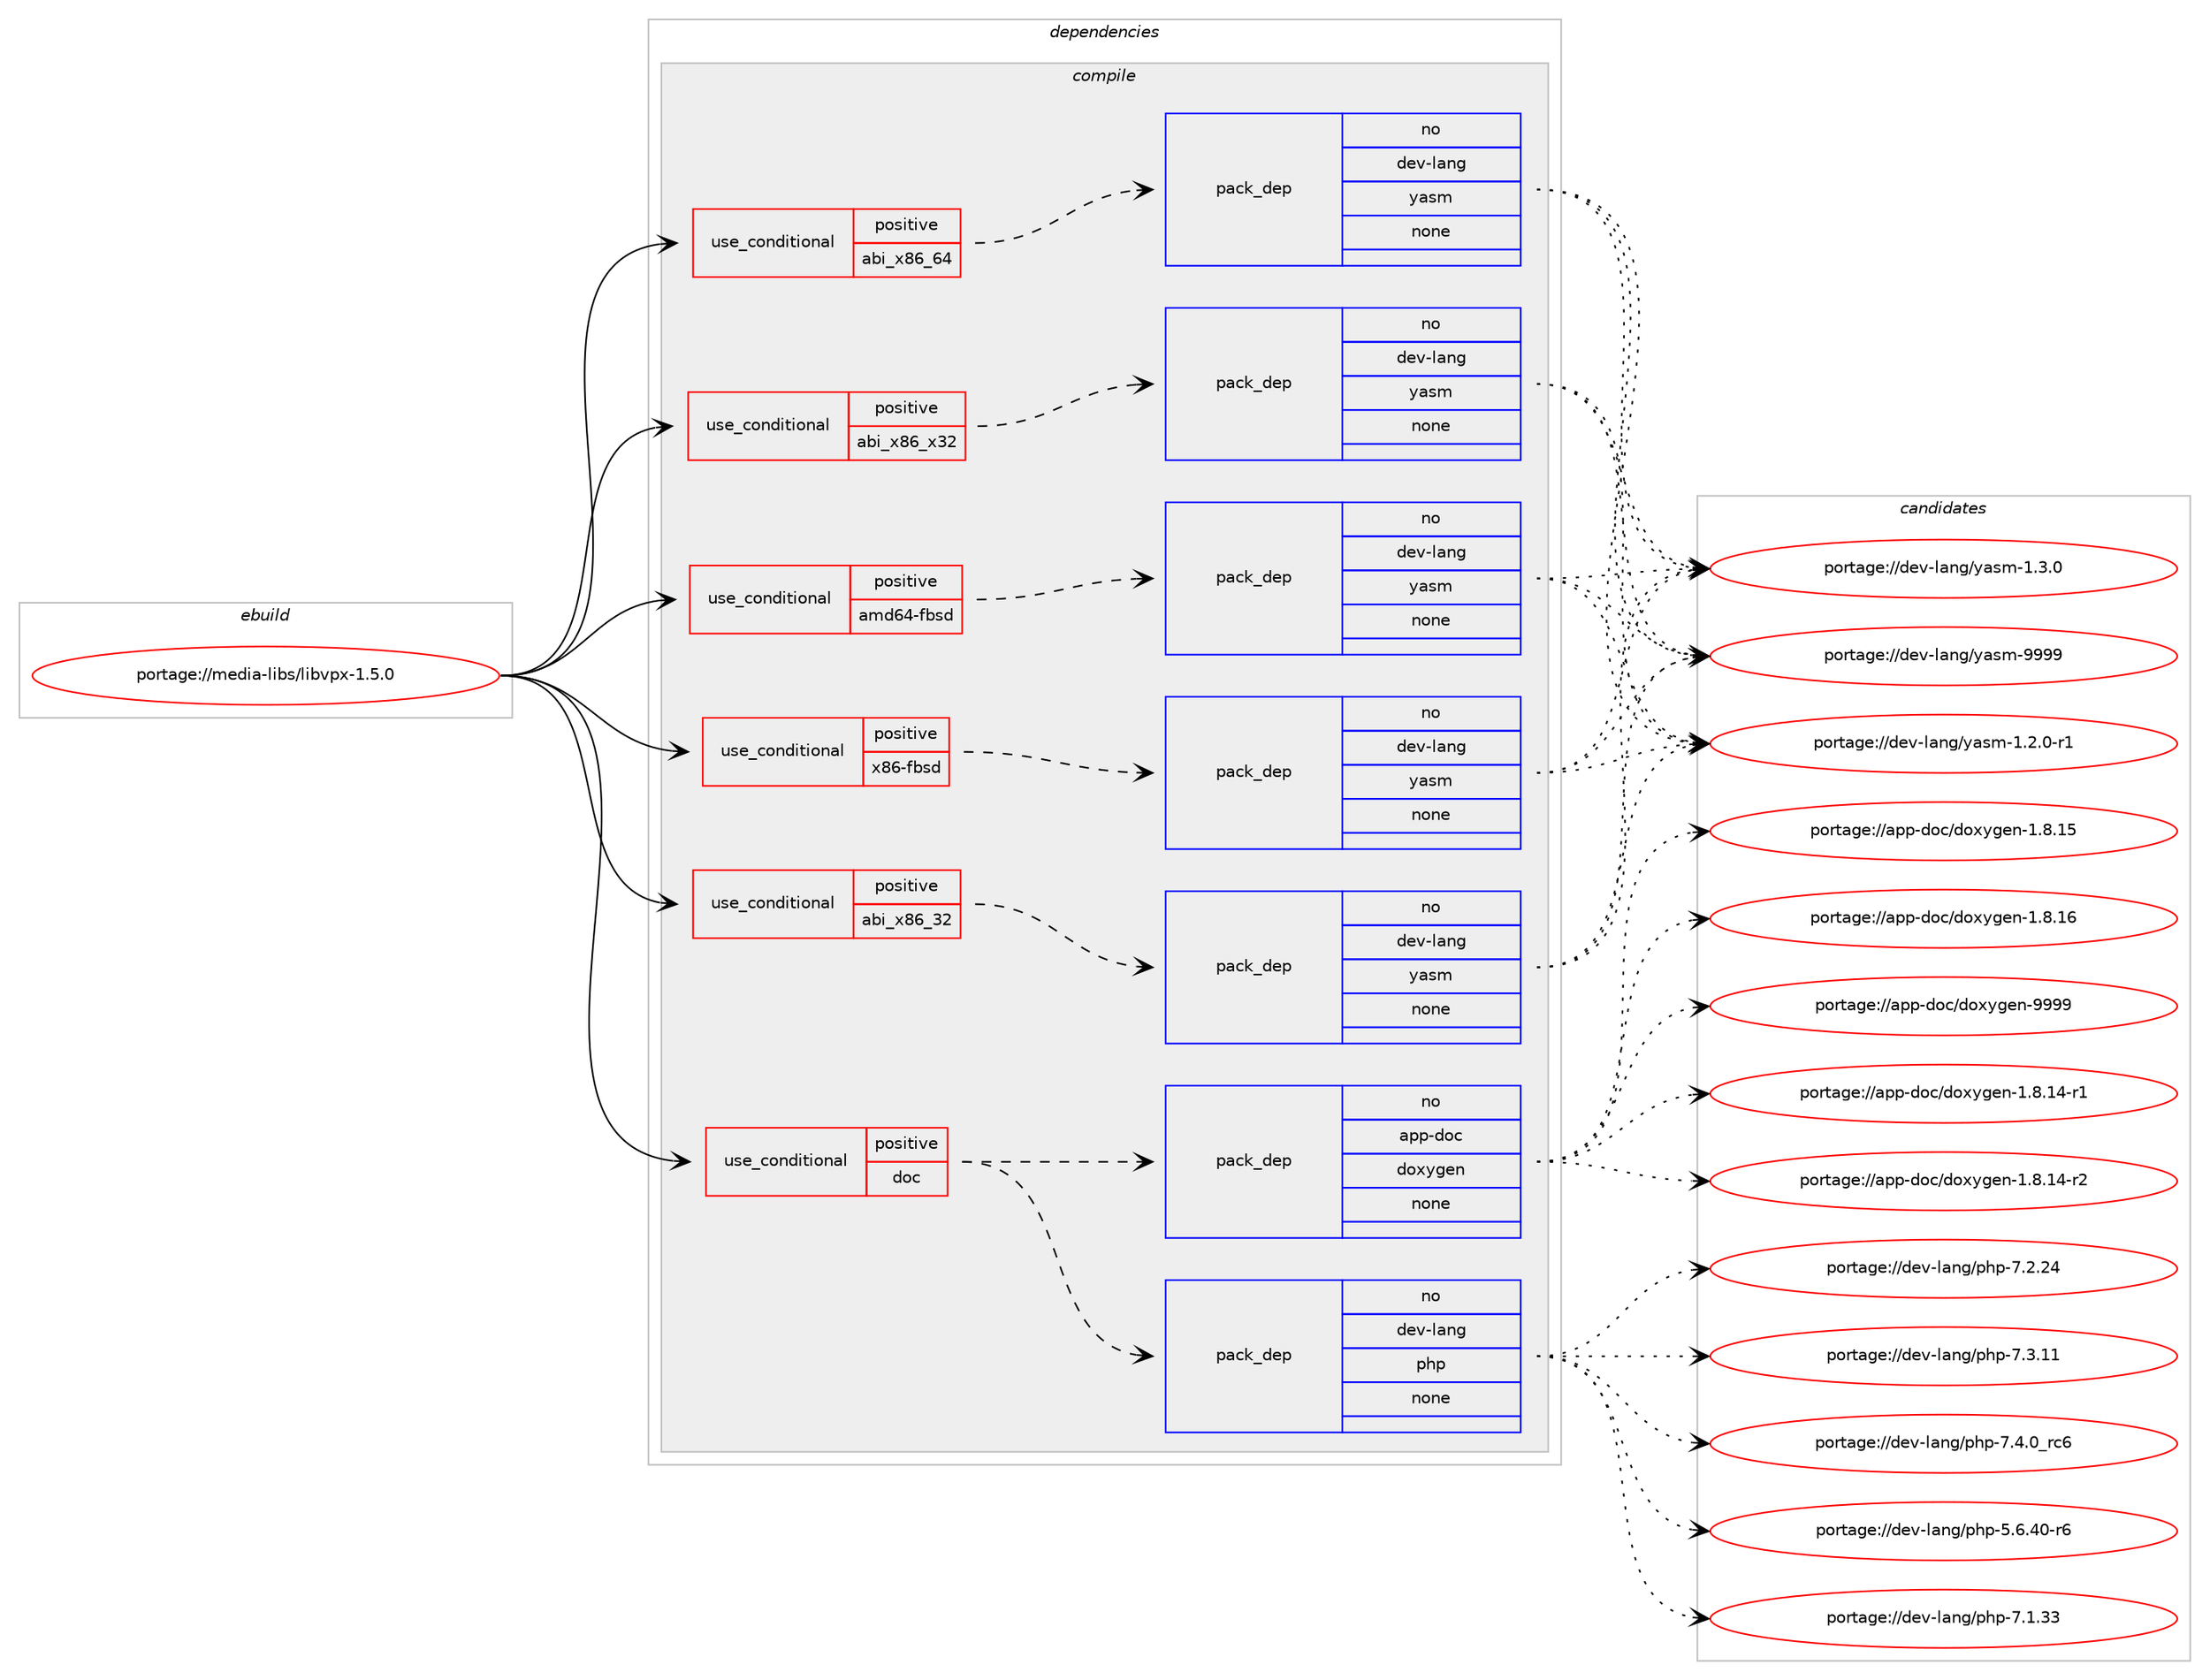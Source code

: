 digraph prolog {

# *************
# Graph options
# *************

newrank=true;
concentrate=true;
compound=true;
graph [rankdir=LR,fontname=Helvetica,fontsize=10,ranksep=1.5];#, ranksep=2.5, nodesep=0.2];
edge  [arrowhead=vee];
node  [fontname=Helvetica,fontsize=10];

# **********
# The ebuild
# **********

subgraph cluster_leftcol {
color=gray;
rank=same;
label=<<i>ebuild</i>>;
id [label="portage://media-libs/libvpx-1.5.0", color=red, width=4, href="../media-libs/libvpx-1.5.0.svg"];
}

# ****************
# The dependencies
# ****************

subgraph cluster_midcol {
color=gray;
label=<<i>dependencies</i>>;
subgraph cluster_compile {
fillcolor="#eeeeee";
style=filled;
label=<<i>compile</i>>;
subgraph cond80349 {
dependency321944 [label=<<TABLE BORDER="0" CELLBORDER="1" CELLSPACING="0" CELLPADDING="4"><TR><TD ROWSPAN="3" CELLPADDING="10">use_conditional</TD></TR><TR><TD>positive</TD></TR><TR><TD>abi_x86_32</TD></TR></TABLE>>, shape=none, color=red];
subgraph pack236343 {
dependency321945 [label=<<TABLE BORDER="0" CELLBORDER="1" CELLSPACING="0" CELLPADDING="4" WIDTH="220"><TR><TD ROWSPAN="6" CELLPADDING="30">pack_dep</TD></TR><TR><TD WIDTH="110">no</TD></TR><TR><TD>dev-lang</TD></TR><TR><TD>yasm</TD></TR><TR><TD>none</TD></TR><TR><TD></TD></TR></TABLE>>, shape=none, color=blue];
}
dependency321944:e -> dependency321945:w [weight=20,style="dashed",arrowhead="vee"];
}
id:e -> dependency321944:w [weight=20,style="solid",arrowhead="vee"];
subgraph cond80350 {
dependency321946 [label=<<TABLE BORDER="0" CELLBORDER="1" CELLSPACING="0" CELLPADDING="4"><TR><TD ROWSPAN="3" CELLPADDING="10">use_conditional</TD></TR><TR><TD>positive</TD></TR><TR><TD>abi_x86_64</TD></TR></TABLE>>, shape=none, color=red];
subgraph pack236344 {
dependency321947 [label=<<TABLE BORDER="0" CELLBORDER="1" CELLSPACING="0" CELLPADDING="4" WIDTH="220"><TR><TD ROWSPAN="6" CELLPADDING="30">pack_dep</TD></TR><TR><TD WIDTH="110">no</TD></TR><TR><TD>dev-lang</TD></TR><TR><TD>yasm</TD></TR><TR><TD>none</TD></TR><TR><TD></TD></TR></TABLE>>, shape=none, color=blue];
}
dependency321946:e -> dependency321947:w [weight=20,style="dashed",arrowhead="vee"];
}
id:e -> dependency321946:w [weight=20,style="solid",arrowhead="vee"];
subgraph cond80351 {
dependency321948 [label=<<TABLE BORDER="0" CELLBORDER="1" CELLSPACING="0" CELLPADDING="4"><TR><TD ROWSPAN="3" CELLPADDING="10">use_conditional</TD></TR><TR><TD>positive</TD></TR><TR><TD>abi_x86_x32</TD></TR></TABLE>>, shape=none, color=red];
subgraph pack236345 {
dependency321949 [label=<<TABLE BORDER="0" CELLBORDER="1" CELLSPACING="0" CELLPADDING="4" WIDTH="220"><TR><TD ROWSPAN="6" CELLPADDING="30">pack_dep</TD></TR><TR><TD WIDTH="110">no</TD></TR><TR><TD>dev-lang</TD></TR><TR><TD>yasm</TD></TR><TR><TD>none</TD></TR><TR><TD></TD></TR></TABLE>>, shape=none, color=blue];
}
dependency321948:e -> dependency321949:w [weight=20,style="dashed",arrowhead="vee"];
}
id:e -> dependency321948:w [weight=20,style="solid",arrowhead="vee"];
subgraph cond80352 {
dependency321950 [label=<<TABLE BORDER="0" CELLBORDER="1" CELLSPACING="0" CELLPADDING="4"><TR><TD ROWSPAN="3" CELLPADDING="10">use_conditional</TD></TR><TR><TD>positive</TD></TR><TR><TD>amd64-fbsd</TD></TR></TABLE>>, shape=none, color=red];
subgraph pack236346 {
dependency321951 [label=<<TABLE BORDER="0" CELLBORDER="1" CELLSPACING="0" CELLPADDING="4" WIDTH="220"><TR><TD ROWSPAN="6" CELLPADDING="30">pack_dep</TD></TR><TR><TD WIDTH="110">no</TD></TR><TR><TD>dev-lang</TD></TR><TR><TD>yasm</TD></TR><TR><TD>none</TD></TR><TR><TD></TD></TR></TABLE>>, shape=none, color=blue];
}
dependency321950:e -> dependency321951:w [weight=20,style="dashed",arrowhead="vee"];
}
id:e -> dependency321950:w [weight=20,style="solid",arrowhead="vee"];
subgraph cond80353 {
dependency321952 [label=<<TABLE BORDER="0" CELLBORDER="1" CELLSPACING="0" CELLPADDING="4"><TR><TD ROWSPAN="3" CELLPADDING="10">use_conditional</TD></TR><TR><TD>positive</TD></TR><TR><TD>doc</TD></TR></TABLE>>, shape=none, color=red];
subgraph pack236347 {
dependency321953 [label=<<TABLE BORDER="0" CELLBORDER="1" CELLSPACING="0" CELLPADDING="4" WIDTH="220"><TR><TD ROWSPAN="6" CELLPADDING="30">pack_dep</TD></TR><TR><TD WIDTH="110">no</TD></TR><TR><TD>app-doc</TD></TR><TR><TD>doxygen</TD></TR><TR><TD>none</TD></TR><TR><TD></TD></TR></TABLE>>, shape=none, color=blue];
}
dependency321952:e -> dependency321953:w [weight=20,style="dashed",arrowhead="vee"];
subgraph pack236348 {
dependency321954 [label=<<TABLE BORDER="0" CELLBORDER="1" CELLSPACING="0" CELLPADDING="4" WIDTH="220"><TR><TD ROWSPAN="6" CELLPADDING="30">pack_dep</TD></TR><TR><TD WIDTH="110">no</TD></TR><TR><TD>dev-lang</TD></TR><TR><TD>php</TD></TR><TR><TD>none</TD></TR><TR><TD></TD></TR></TABLE>>, shape=none, color=blue];
}
dependency321952:e -> dependency321954:w [weight=20,style="dashed",arrowhead="vee"];
}
id:e -> dependency321952:w [weight=20,style="solid",arrowhead="vee"];
subgraph cond80354 {
dependency321955 [label=<<TABLE BORDER="0" CELLBORDER="1" CELLSPACING="0" CELLPADDING="4"><TR><TD ROWSPAN="3" CELLPADDING="10">use_conditional</TD></TR><TR><TD>positive</TD></TR><TR><TD>x86-fbsd</TD></TR></TABLE>>, shape=none, color=red];
subgraph pack236349 {
dependency321956 [label=<<TABLE BORDER="0" CELLBORDER="1" CELLSPACING="0" CELLPADDING="4" WIDTH="220"><TR><TD ROWSPAN="6" CELLPADDING="30">pack_dep</TD></TR><TR><TD WIDTH="110">no</TD></TR><TR><TD>dev-lang</TD></TR><TR><TD>yasm</TD></TR><TR><TD>none</TD></TR><TR><TD></TD></TR></TABLE>>, shape=none, color=blue];
}
dependency321955:e -> dependency321956:w [weight=20,style="dashed",arrowhead="vee"];
}
id:e -> dependency321955:w [weight=20,style="solid",arrowhead="vee"];
}
subgraph cluster_compileandrun {
fillcolor="#eeeeee";
style=filled;
label=<<i>compile and run</i>>;
}
subgraph cluster_run {
fillcolor="#eeeeee";
style=filled;
label=<<i>run</i>>;
}
}

# **************
# The candidates
# **************

subgraph cluster_choices {
rank=same;
color=gray;
label=<<i>candidates</i>>;

subgraph choice236343 {
color=black;
nodesep=1;
choiceportage100101118451089711010347121971151094549465046484511449 [label="portage://dev-lang/yasm-1.2.0-r1", color=red, width=4,href="../dev-lang/yasm-1.2.0-r1.svg"];
choiceportage10010111845108971101034712197115109454946514648 [label="portage://dev-lang/yasm-1.3.0", color=red, width=4,href="../dev-lang/yasm-1.3.0.svg"];
choiceportage100101118451089711010347121971151094557575757 [label="portage://dev-lang/yasm-9999", color=red, width=4,href="../dev-lang/yasm-9999.svg"];
dependency321945:e -> choiceportage100101118451089711010347121971151094549465046484511449:w [style=dotted,weight="100"];
dependency321945:e -> choiceportage10010111845108971101034712197115109454946514648:w [style=dotted,weight="100"];
dependency321945:e -> choiceportage100101118451089711010347121971151094557575757:w [style=dotted,weight="100"];
}
subgraph choice236344 {
color=black;
nodesep=1;
choiceportage100101118451089711010347121971151094549465046484511449 [label="portage://dev-lang/yasm-1.2.0-r1", color=red, width=4,href="../dev-lang/yasm-1.2.0-r1.svg"];
choiceportage10010111845108971101034712197115109454946514648 [label="portage://dev-lang/yasm-1.3.0", color=red, width=4,href="../dev-lang/yasm-1.3.0.svg"];
choiceportage100101118451089711010347121971151094557575757 [label="portage://dev-lang/yasm-9999", color=red, width=4,href="../dev-lang/yasm-9999.svg"];
dependency321947:e -> choiceportage100101118451089711010347121971151094549465046484511449:w [style=dotted,weight="100"];
dependency321947:e -> choiceportage10010111845108971101034712197115109454946514648:w [style=dotted,weight="100"];
dependency321947:e -> choiceportage100101118451089711010347121971151094557575757:w [style=dotted,weight="100"];
}
subgraph choice236345 {
color=black;
nodesep=1;
choiceportage100101118451089711010347121971151094549465046484511449 [label="portage://dev-lang/yasm-1.2.0-r1", color=red, width=4,href="../dev-lang/yasm-1.2.0-r1.svg"];
choiceportage10010111845108971101034712197115109454946514648 [label="portage://dev-lang/yasm-1.3.0", color=red, width=4,href="../dev-lang/yasm-1.3.0.svg"];
choiceportage100101118451089711010347121971151094557575757 [label="portage://dev-lang/yasm-9999", color=red, width=4,href="../dev-lang/yasm-9999.svg"];
dependency321949:e -> choiceportage100101118451089711010347121971151094549465046484511449:w [style=dotted,weight="100"];
dependency321949:e -> choiceportage10010111845108971101034712197115109454946514648:w [style=dotted,weight="100"];
dependency321949:e -> choiceportage100101118451089711010347121971151094557575757:w [style=dotted,weight="100"];
}
subgraph choice236346 {
color=black;
nodesep=1;
choiceportage100101118451089711010347121971151094549465046484511449 [label="portage://dev-lang/yasm-1.2.0-r1", color=red, width=4,href="../dev-lang/yasm-1.2.0-r1.svg"];
choiceportage10010111845108971101034712197115109454946514648 [label="portage://dev-lang/yasm-1.3.0", color=red, width=4,href="../dev-lang/yasm-1.3.0.svg"];
choiceportage100101118451089711010347121971151094557575757 [label="portage://dev-lang/yasm-9999", color=red, width=4,href="../dev-lang/yasm-9999.svg"];
dependency321951:e -> choiceportage100101118451089711010347121971151094549465046484511449:w [style=dotted,weight="100"];
dependency321951:e -> choiceportage10010111845108971101034712197115109454946514648:w [style=dotted,weight="100"];
dependency321951:e -> choiceportage100101118451089711010347121971151094557575757:w [style=dotted,weight="100"];
}
subgraph choice236347 {
color=black;
nodesep=1;
choiceportage97112112451001119947100111120121103101110454946564649524511449 [label="portage://app-doc/doxygen-1.8.14-r1", color=red, width=4,href="../app-doc/doxygen-1.8.14-r1.svg"];
choiceportage97112112451001119947100111120121103101110454946564649524511450 [label="portage://app-doc/doxygen-1.8.14-r2", color=red, width=4,href="../app-doc/doxygen-1.8.14-r2.svg"];
choiceportage9711211245100111994710011112012110310111045494656464953 [label="portage://app-doc/doxygen-1.8.15", color=red, width=4,href="../app-doc/doxygen-1.8.15.svg"];
choiceportage9711211245100111994710011112012110310111045494656464954 [label="portage://app-doc/doxygen-1.8.16", color=red, width=4,href="../app-doc/doxygen-1.8.16.svg"];
choiceportage971121124510011199471001111201211031011104557575757 [label="portage://app-doc/doxygen-9999", color=red, width=4,href="../app-doc/doxygen-9999.svg"];
dependency321953:e -> choiceportage97112112451001119947100111120121103101110454946564649524511449:w [style=dotted,weight="100"];
dependency321953:e -> choiceportage97112112451001119947100111120121103101110454946564649524511450:w [style=dotted,weight="100"];
dependency321953:e -> choiceportage9711211245100111994710011112012110310111045494656464953:w [style=dotted,weight="100"];
dependency321953:e -> choiceportage9711211245100111994710011112012110310111045494656464954:w [style=dotted,weight="100"];
dependency321953:e -> choiceportage971121124510011199471001111201211031011104557575757:w [style=dotted,weight="100"];
}
subgraph choice236348 {
color=black;
nodesep=1;
choiceportage100101118451089711010347112104112455346544652484511454 [label="portage://dev-lang/php-5.6.40-r6", color=red, width=4,href="../dev-lang/php-5.6.40-r6.svg"];
choiceportage10010111845108971101034711210411245554649465151 [label="portage://dev-lang/php-7.1.33", color=red, width=4,href="../dev-lang/php-7.1.33.svg"];
choiceportage10010111845108971101034711210411245554650465052 [label="portage://dev-lang/php-7.2.24", color=red, width=4,href="../dev-lang/php-7.2.24.svg"];
choiceportage10010111845108971101034711210411245554651464949 [label="portage://dev-lang/php-7.3.11", color=red, width=4,href="../dev-lang/php-7.3.11.svg"];
choiceportage100101118451089711010347112104112455546524648951149954 [label="portage://dev-lang/php-7.4.0_rc6", color=red, width=4,href="../dev-lang/php-7.4.0_rc6.svg"];
dependency321954:e -> choiceportage100101118451089711010347112104112455346544652484511454:w [style=dotted,weight="100"];
dependency321954:e -> choiceportage10010111845108971101034711210411245554649465151:w [style=dotted,weight="100"];
dependency321954:e -> choiceportage10010111845108971101034711210411245554650465052:w [style=dotted,weight="100"];
dependency321954:e -> choiceportage10010111845108971101034711210411245554651464949:w [style=dotted,weight="100"];
dependency321954:e -> choiceportage100101118451089711010347112104112455546524648951149954:w [style=dotted,weight="100"];
}
subgraph choice236349 {
color=black;
nodesep=1;
choiceportage100101118451089711010347121971151094549465046484511449 [label="portage://dev-lang/yasm-1.2.0-r1", color=red, width=4,href="../dev-lang/yasm-1.2.0-r1.svg"];
choiceportage10010111845108971101034712197115109454946514648 [label="portage://dev-lang/yasm-1.3.0", color=red, width=4,href="../dev-lang/yasm-1.3.0.svg"];
choiceportage100101118451089711010347121971151094557575757 [label="portage://dev-lang/yasm-9999", color=red, width=4,href="../dev-lang/yasm-9999.svg"];
dependency321956:e -> choiceportage100101118451089711010347121971151094549465046484511449:w [style=dotted,weight="100"];
dependency321956:e -> choiceportage10010111845108971101034712197115109454946514648:w [style=dotted,weight="100"];
dependency321956:e -> choiceportage100101118451089711010347121971151094557575757:w [style=dotted,weight="100"];
}
}

}
